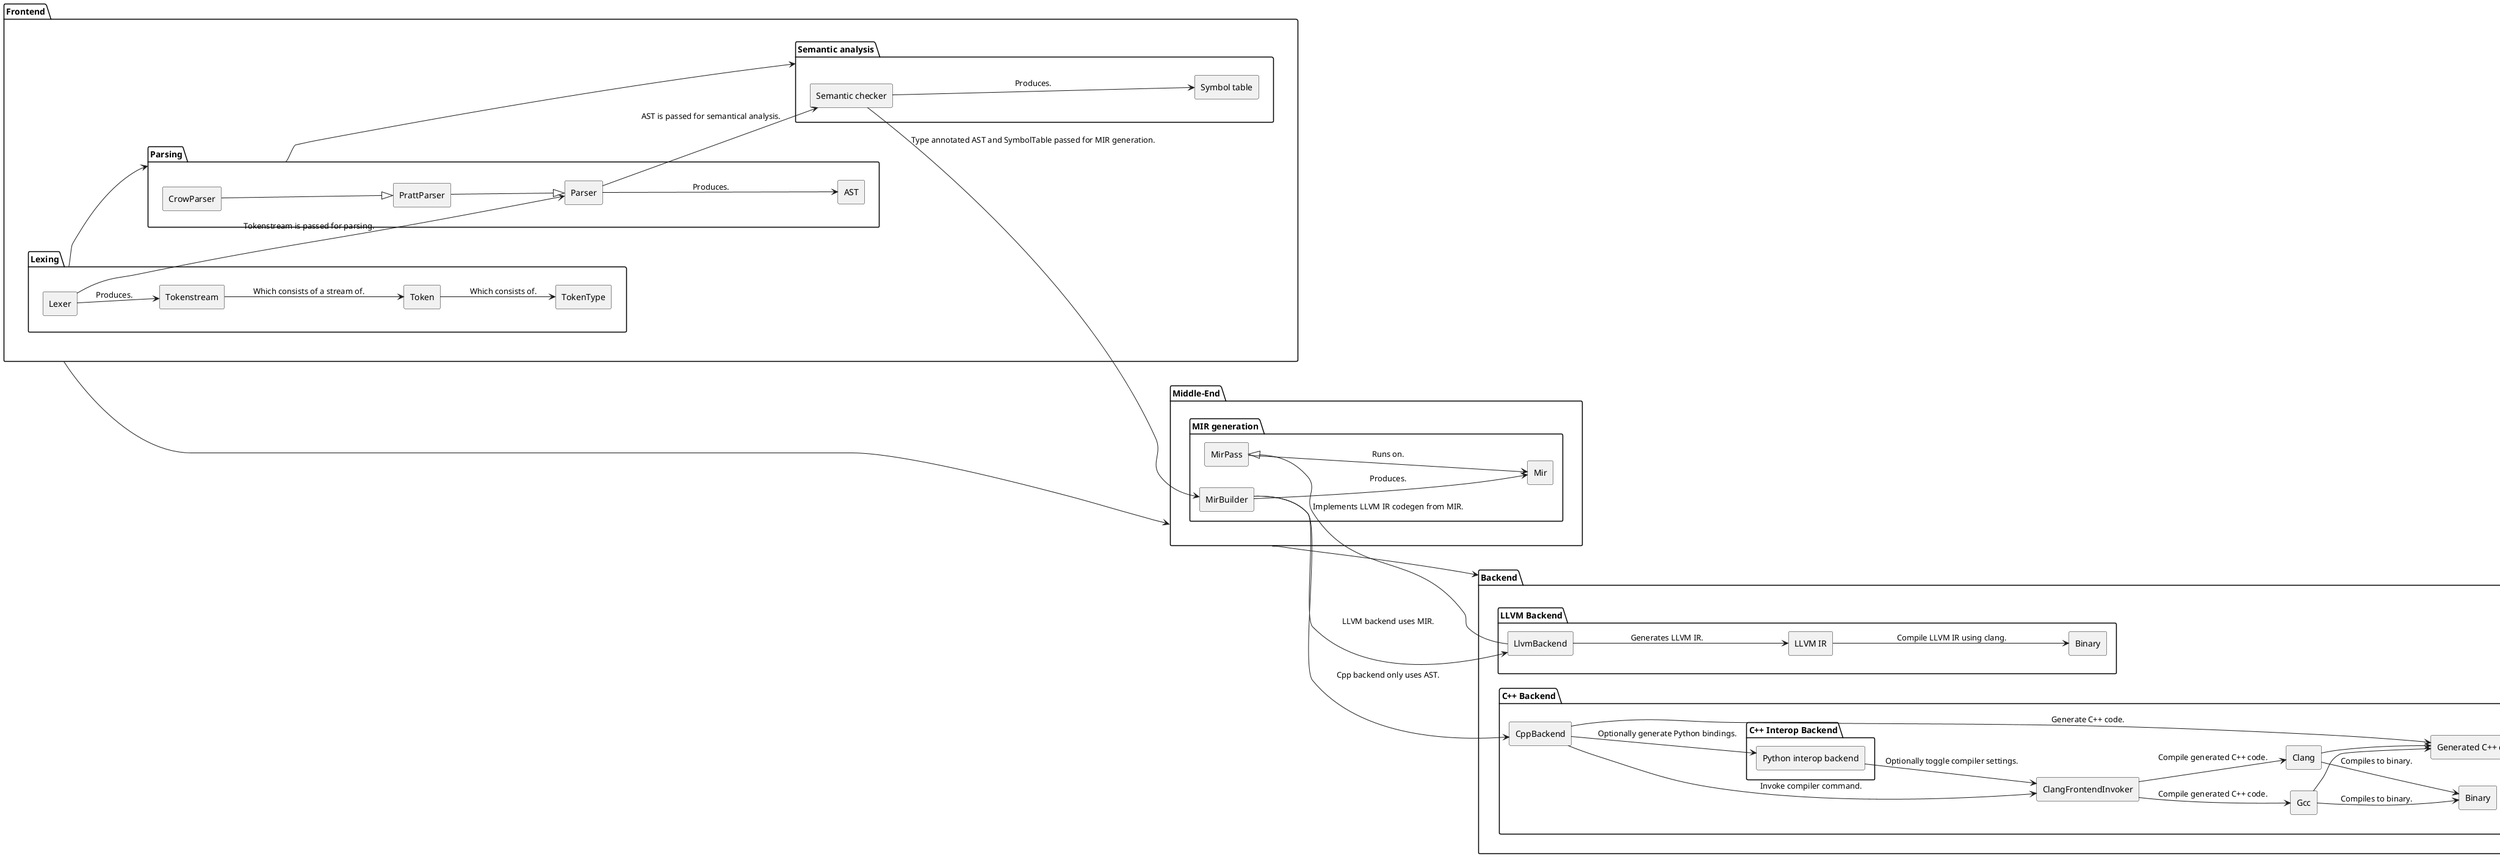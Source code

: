 @startuml
skinparam componentStyle rectangle
left to right direction

package "Frontend" as frontend {
  package Lexing as lexing {
    rectangle TokenType as token_type
    rectangle Token as token
    rectangle Tokenstream as tokenstream

    rectangle Lexer as lexer

    token --> token_type : Which consists of.
    tokenstream --> token : Which consists of a stream of.

    lexer --> tokenstream : Produces.
  }

  package Parsing as parsing {
    rectangle AST as ast

    rectangle Parser as parser
    rectangle PrattParser as pratt_parser
    rectangle CrowParser as crow_parser


    lexer --> parser : Tokenstream is passed for parsing.

    parser --> ast : Produces.
    pratt_parser --|> parser
    crow_parser --|> pratt_parser
  }

  package "Semantic analysis" as semantic_analysis {
    rectangle "Semantic checker" as semantic_checker
    rectangle "Symbol table" as symbol_table


    parser --> semantic_checker : AST is passed for semantical analysis.
    semantic_checker --> symbol_table : Produces.
  }

  lexing --> parsing
  parsing --> semantic_analysis

}

package "Middle-End" as middle_end {
package "MIR generation" as mir_generation {
  rectangle Mir as mir

  rectangle MirBuilder as mir_builder
  rectangle MirPass as mir_pass

  semantic_checker --> mir_builder : Type annotated AST and SymbolTable passed for MIR generation.
  mir_builder --> mir : Produces.
  mir_pass --> mir : Runs on.
}
}

package "Backend" as backend {
  package "LLVM Backend" as pkg_llvm_backend {
    rectangle LlvmBackend as llvm_backend
    rectangle "LLVM IR" as llvm_ir
    rectangle "Binary" as llvm_binary

    llvm_backend ---|> mir_pass : Implements LLVM IR codegen from MIR.
    llvm_backend --> llvm_ir : Generates LLVM IR.
    llvm_ir --> llvm_binary : Compile LLVM IR using clang.
  }

  package "C++ Backend" as pkg_cpp_backend {
		package "C++ Interop Backend" as pkg_cpp_interop_backend {
      rectangle "Python interop backend" as cpp_python_interop_backend
    }

    rectangle CppBackend as cpp_backend
    rectangle ClangFrontendInvoker as clang_frontend_invoker
    rectangle "Generated C++ code" as cpp_code
    rectangle "Standard library for crow" as stdlibcrow
		rectangle Gcc as gcc
		rectangle Clang as clang
		rectangle Binary as cpp_binary

    cpp_backend --> cpp_python_interop_backend : Optionally generate Python bindings.
    cpp_backend --> clang_frontend_invoker : Invoke compiler command.

    cpp_python_interop_backend --> clang_frontend_invoker : Optionally toggle compiler settings.

    cpp_backend --> cpp_code : Generate C++ code.
    cpp_code --> stdlibcrow: Use standard library from.

    clang_frontend_invoker --> gcc : Compile generated C++ code.
    clang_frontend_invoker --> clang : Compile generated C++ code.

    gcc --> cpp_code
    clang --> cpp_code

    gcc --> cpp_binary : Compiles to binary.
    clang --> cpp_binary : Compiles to binary.
  }

  mir_builder --> llvm_backend : LLVM backend uses MIR.
  mir_builder --> cpp_backend : Cpp backend only uses AST.
}

frontend ---> middle_end
middle_end ---> backend

/'
 ' note right of [Symbol Table]
 '   Tracks symbols across
 '   scopes, types, and declarations
 ' end note
 '/

@enduml
